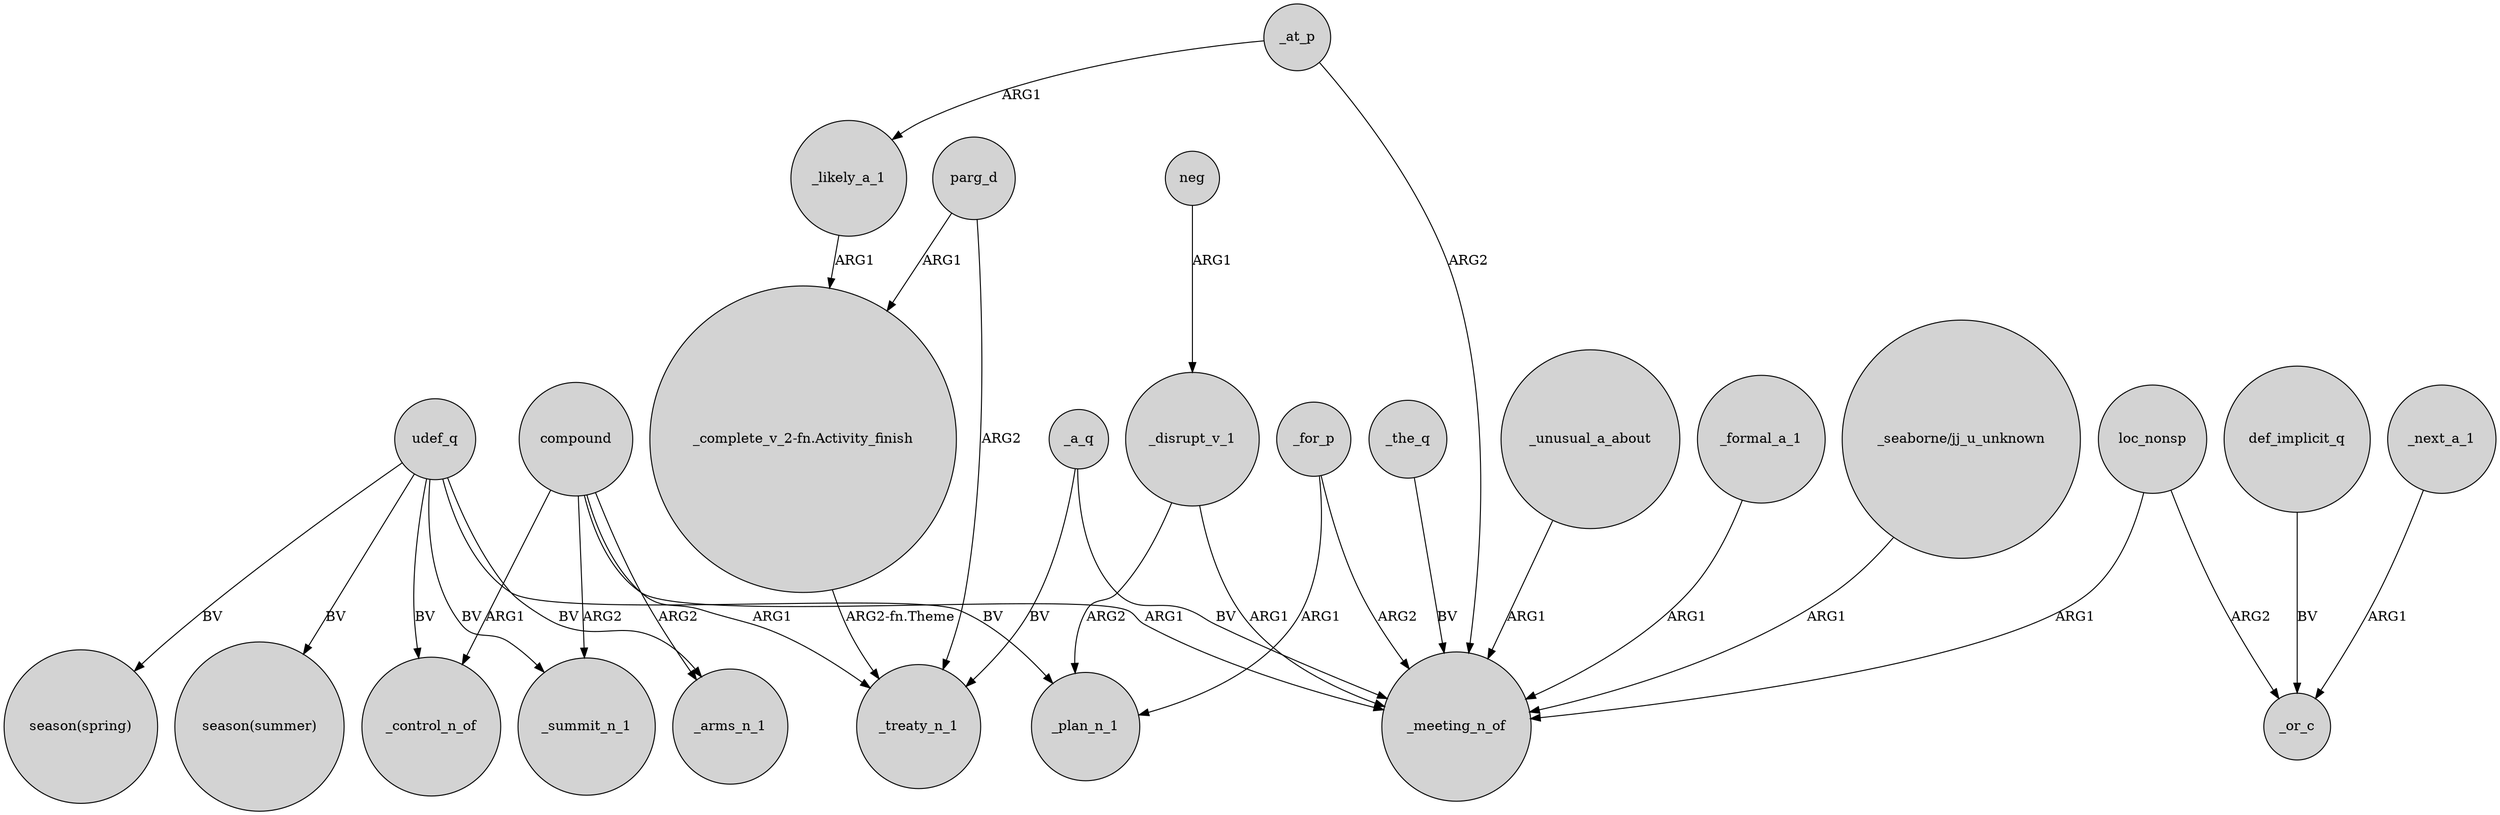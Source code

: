 digraph {
	node [shape=circle style=filled]
	udef_q -> "season(summer)" [label=BV]
	compound -> _treaty_n_1 [label=ARG1]
	def_implicit_q -> _or_c [label=BV]
	udef_q -> _control_n_of [label=BV]
	_the_q -> _meeting_n_of [label=BV]
	_likely_a_1 -> "_complete_v_2-fn.Activity_finish" [label=ARG1]
	compound -> _arms_n_1 [label=ARG2]
	compound -> _summit_n_1 [label=ARG2]
	udef_q -> _arms_n_1 [label=BV]
	_a_q -> _meeting_n_of [label=BV]
	loc_nonsp -> _meeting_n_of [label=ARG1]
	neg -> _disrupt_v_1 [label=ARG1]
	compound -> _meeting_n_of [label=ARG1]
	_for_p -> _plan_n_1 [label=ARG1]
	_at_p -> _meeting_n_of [label=ARG2]
	_unusual_a_about -> _meeting_n_of [label=ARG1]
	_formal_a_1 -> _meeting_n_of [label=ARG1]
	"_complete_v_2-fn.Activity_finish" -> _treaty_n_1 [label="ARG2-fn.Theme"]
	_at_p -> _likely_a_1 [label=ARG1]
	compound -> _control_n_of [label=ARG1]
	udef_q -> _plan_n_1 [label=BV]
	udef_q -> _summit_n_1 [label=BV]
	parg_d -> "_complete_v_2-fn.Activity_finish" [label=ARG1]
	_disrupt_v_1 -> _plan_n_1 [label=ARG2]
	_a_q -> _treaty_n_1 [label=BV]
	udef_q -> "season(spring)" [label=BV]
	"_seaborne/jj_u_unknown" -> _meeting_n_of [label=ARG1]
	_next_a_1 -> _or_c [label=ARG1]
	_disrupt_v_1 -> _meeting_n_of [label=ARG1]
	loc_nonsp -> _or_c [label=ARG2]
	parg_d -> _treaty_n_1 [label=ARG2]
	_for_p -> _meeting_n_of [label=ARG2]
}
